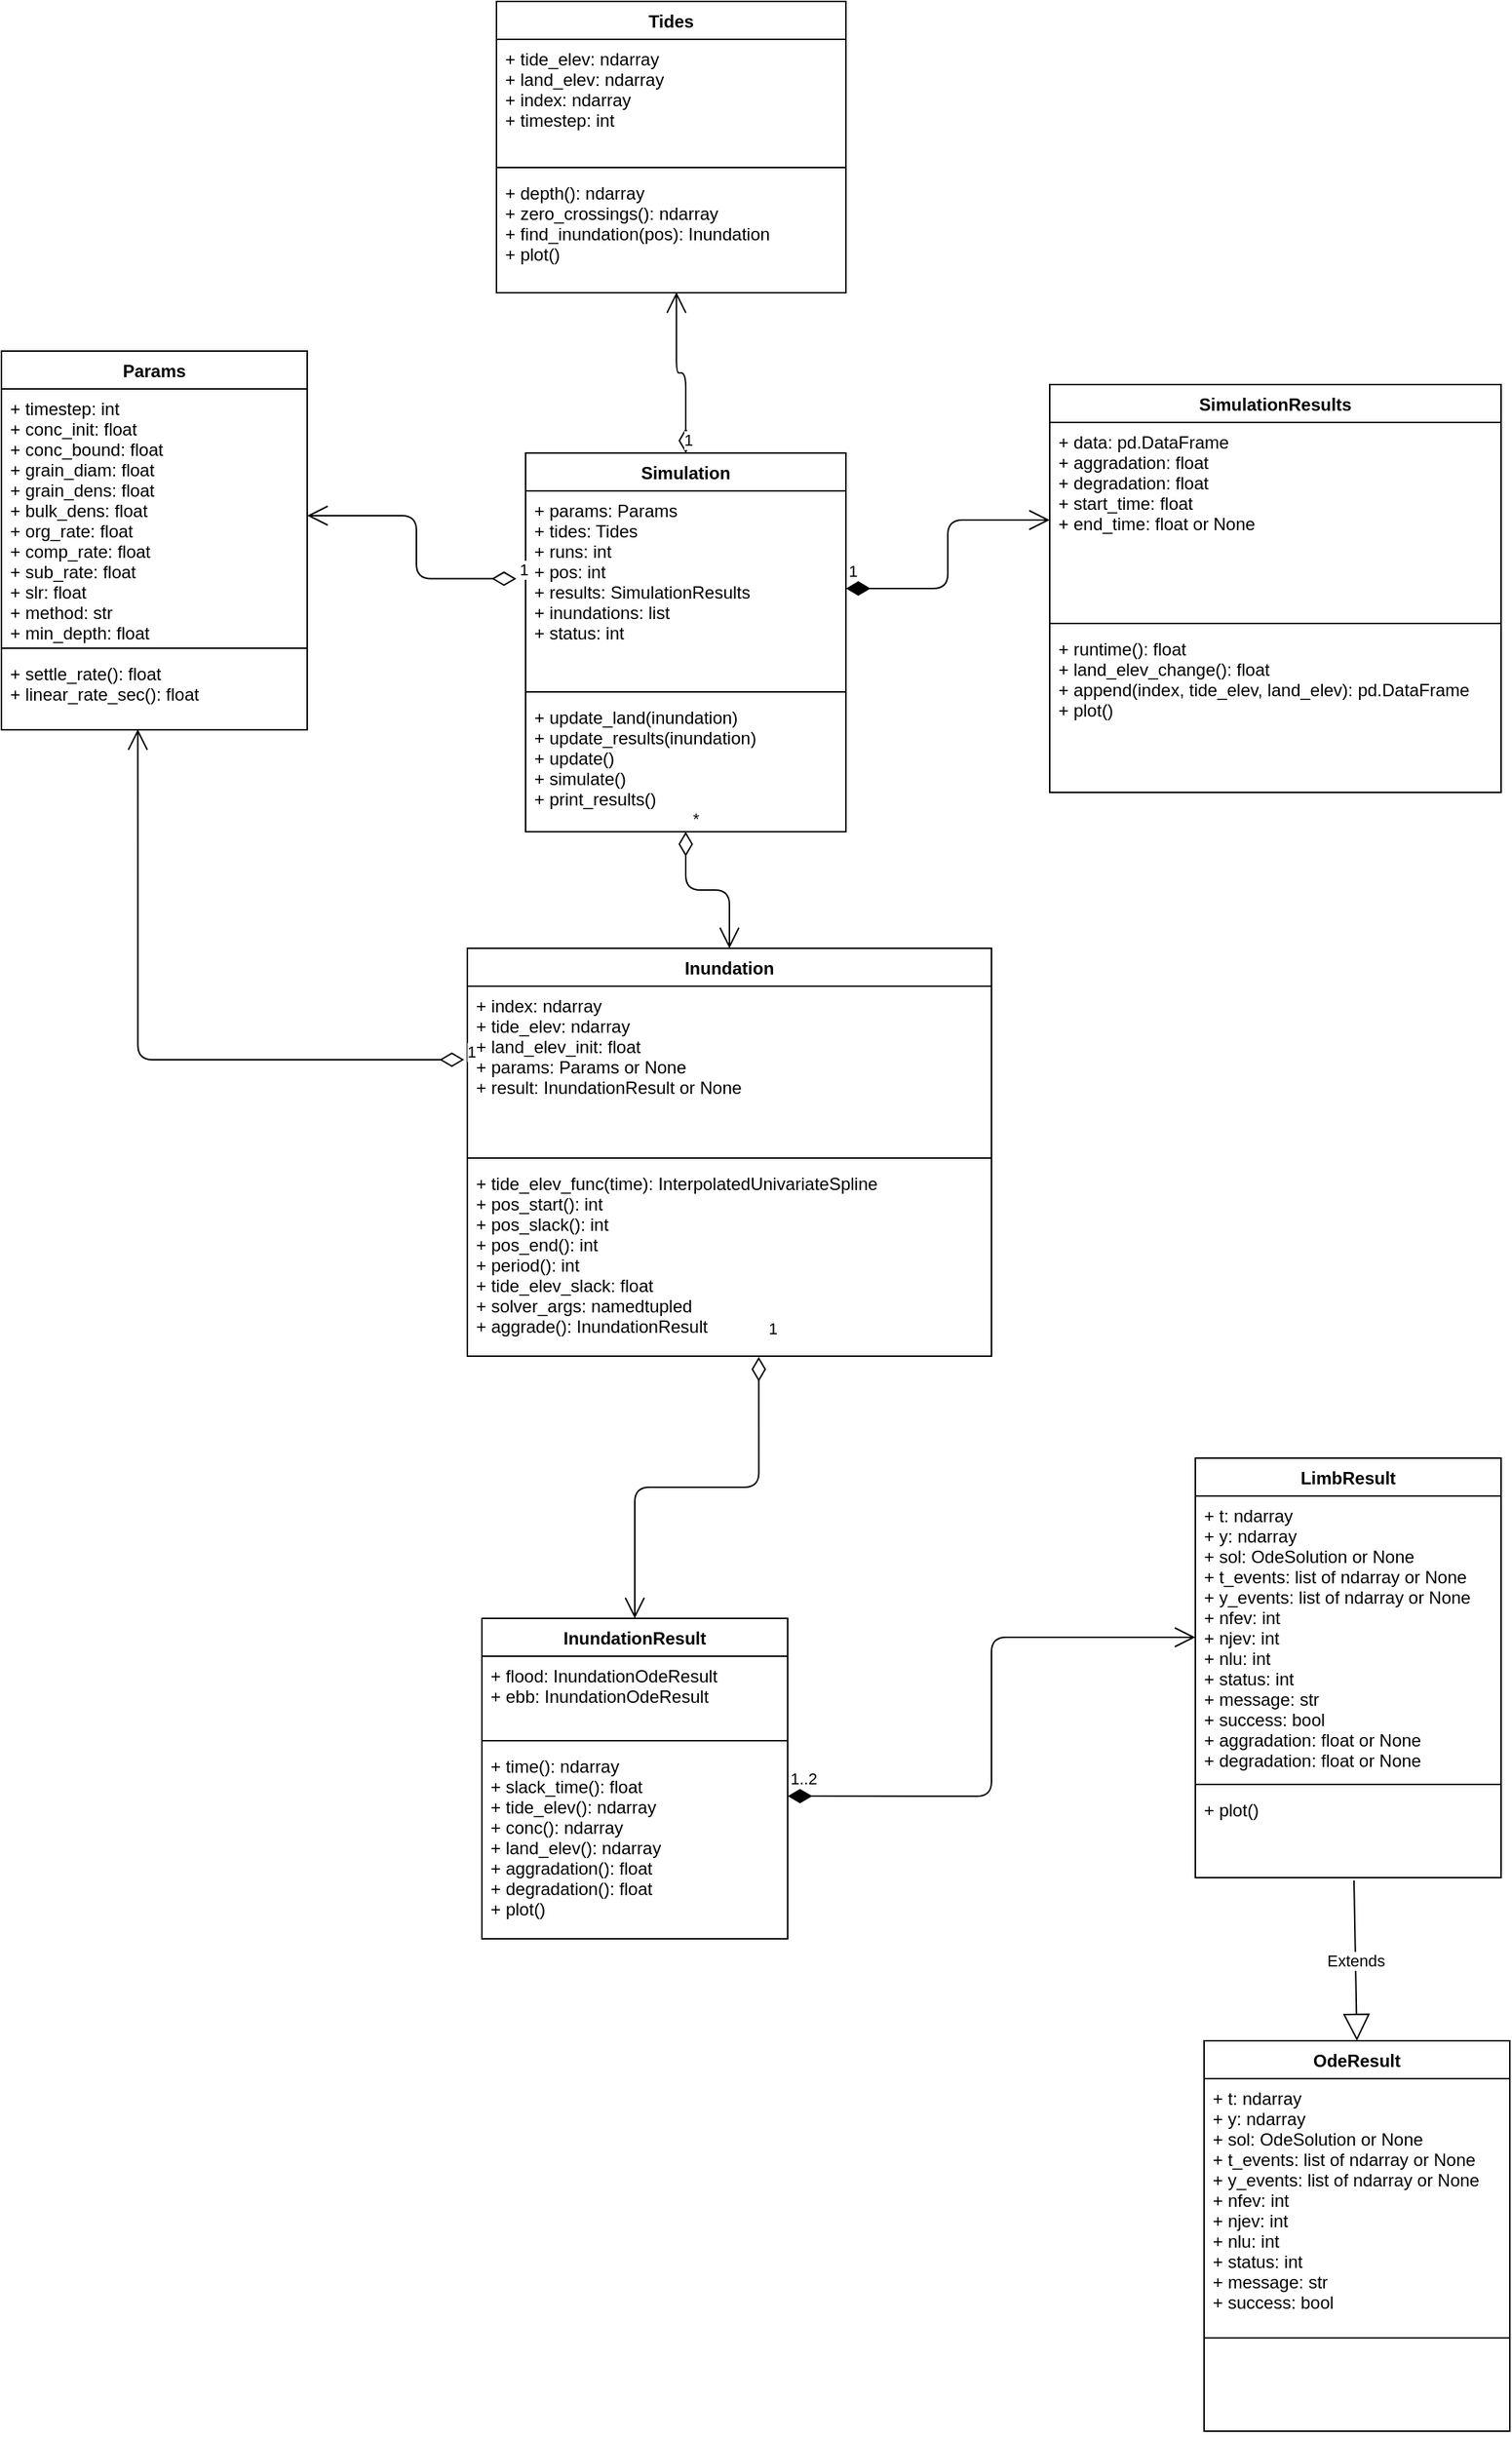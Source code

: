 <mxfile>
    <diagram id="utaHkir9cNiWWHMlUNL8" name="Page-1">
        <mxGraphModel dx="2038" dy="1900" grid="1" gridSize="10" guides="1" tooltips="1" connect="1" arrows="1" fold="1" page="1" pageScale="1" pageWidth="850" pageHeight="1100" math="0" shadow="0">
            <root>
                <mxCell id="0"/>
                <mxCell id="1" parent="0"/>
                <mxCell id="2rcn7Dy2VV2zYY0n1cLn-5" value="Simulation" style="swimlane;fontStyle=1;align=center;verticalAlign=top;childLayout=stackLayout;horizontal=1;startSize=26;horizontalStack=0;resizeParent=1;resizeParentMax=0;resizeLast=0;collapsible=1;marginBottom=0;" parent="1" vertex="1">
                    <mxGeometry x="140" y="20" width="220" height="260" as="geometry"/>
                </mxCell>
                <mxCell id="2rcn7Dy2VV2zYY0n1cLn-6" value="+ params: Params&#10;+ tides: Tides&#10;+ runs: int&#10;+ pos: int&#10;+ results: SimulationResults&#10;+ inundations: list&#10;+ status: int" style="text;strokeColor=none;fillColor=none;align=left;verticalAlign=top;spacingLeft=4;spacingRight=4;overflow=hidden;rotatable=0;points=[[0,0.5],[1,0.5]];portConstraint=eastwest;" parent="2rcn7Dy2VV2zYY0n1cLn-5" vertex="1">
                    <mxGeometry y="26" width="220" height="134" as="geometry"/>
                </mxCell>
                <mxCell id="2rcn7Dy2VV2zYY0n1cLn-7" value="" style="line;strokeWidth=1;fillColor=none;align=left;verticalAlign=middle;spacingTop=-1;spacingLeft=3;spacingRight=3;rotatable=0;labelPosition=right;points=[];portConstraint=eastwest;" parent="2rcn7Dy2VV2zYY0n1cLn-5" vertex="1">
                    <mxGeometry y="160" width="220" height="8" as="geometry"/>
                </mxCell>
                <mxCell id="2rcn7Dy2VV2zYY0n1cLn-8" value="+ update_land(inundation)&#10;+ update_results(inundation)&#10;+ update()&#10;+ simulate()&#10;+ print_results()" style="text;strokeColor=none;fillColor=none;align=left;verticalAlign=top;spacingLeft=4;spacingRight=4;overflow=hidden;rotatable=0;points=[[0,0.5],[1,0.5]];portConstraint=eastwest;" parent="2rcn7Dy2VV2zYY0n1cLn-5" vertex="1">
                    <mxGeometry y="168" width="220" height="92" as="geometry"/>
                </mxCell>
                <mxCell id="2rcn7Dy2VV2zYY0n1cLn-9" value="Inundation" style="swimlane;fontStyle=1;align=center;verticalAlign=top;childLayout=stackLayout;horizontal=1;startSize=26;horizontalStack=0;resizeParent=1;resizeParentMax=0;resizeLast=0;collapsible=1;marginBottom=0;" parent="1" vertex="1">
                    <mxGeometry x="100" y="360" width="360" height="280" as="geometry"/>
                </mxCell>
                <mxCell id="2rcn7Dy2VV2zYY0n1cLn-10" value="+ index: ndarray&#10;+ tide_elev: ndarray&#10;+ land_elev_init: float&#10;+ params: Params or None&#10;+ result: InundationResult or None" style="text;strokeColor=none;fillColor=none;align=left;verticalAlign=top;spacingLeft=4;spacingRight=4;overflow=hidden;rotatable=0;points=[[0,0.5],[1,0.5]];portConstraint=eastwest;" parent="2rcn7Dy2VV2zYY0n1cLn-9" vertex="1">
                    <mxGeometry y="26" width="360" height="114" as="geometry"/>
                </mxCell>
                <mxCell id="2rcn7Dy2VV2zYY0n1cLn-11" value="" style="line;strokeWidth=1;fillColor=none;align=left;verticalAlign=middle;spacingTop=-1;spacingLeft=3;spacingRight=3;rotatable=0;labelPosition=right;points=[];portConstraint=eastwest;" parent="2rcn7Dy2VV2zYY0n1cLn-9" vertex="1">
                    <mxGeometry y="140" width="360" height="8" as="geometry"/>
                </mxCell>
                <mxCell id="2rcn7Dy2VV2zYY0n1cLn-12" value="+ tide_elev_func(time): InterpolatedUnivariateSpline&#10;+ pos_start(): int&#10;+ pos_slack(): int&#10;+ pos_end(): int&#10;+ period(): int&#10;+ tide_elev_slack: float&#10;+ solver_args: namedtupled&#10;+ aggrade(): InundationResult" style="text;strokeColor=none;fillColor=none;align=left;verticalAlign=top;spacingLeft=4;spacingRight=4;overflow=hidden;rotatable=0;points=[[0,0.5],[1,0.5]];portConstraint=eastwest;" parent="2rcn7Dy2VV2zYY0n1cLn-9" vertex="1">
                    <mxGeometry y="148" width="360" height="132" as="geometry"/>
                </mxCell>
                <mxCell id="2rcn7Dy2VV2zYY0n1cLn-30" value="Tides" style="swimlane;fontStyle=1;align=center;verticalAlign=top;childLayout=stackLayout;horizontal=1;startSize=26;horizontalStack=0;resizeParent=1;resizeParentMax=0;resizeLast=0;collapsible=1;marginBottom=0;" parent="1" vertex="1">
                    <mxGeometry x="120" y="-290" width="240" height="200" as="geometry"/>
                </mxCell>
                <mxCell id="2rcn7Dy2VV2zYY0n1cLn-31" value="+ tide_elev: ndarray&#10;+ land_elev: ndarray&#10;+ index: ndarray&#10;+ timestep: int" style="text;strokeColor=none;fillColor=none;align=left;verticalAlign=top;spacingLeft=4;spacingRight=4;overflow=hidden;rotatable=0;points=[[0,0.5],[1,0.5]];portConstraint=eastwest;" parent="2rcn7Dy2VV2zYY0n1cLn-30" vertex="1">
                    <mxGeometry y="26" width="240" height="84" as="geometry"/>
                </mxCell>
                <mxCell id="2rcn7Dy2VV2zYY0n1cLn-32" value="" style="line;strokeWidth=1;fillColor=none;align=left;verticalAlign=middle;spacingTop=-1;spacingLeft=3;spacingRight=3;rotatable=0;labelPosition=right;points=[];portConstraint=eastwest;" parent="2rcn7Dy2VV2zYY0n1cLn-30" vertex="1">
                    <mxGeometry y="110" width="240" height="8" as="geometry"/>
                </mxCell>
                <mxCell id="2rcn7Dy2VV2zYY0n1cLn-33" value="+ depth(): ndarray&#10;+ zero_crossings(): ndarray&#10;+ find_inundation(pos): Inundation&#10;+ plot()" style="text;strokeColor=none;fillColor=none;align=left;verticalAlign=top;spacingLeft=4;spacingRight=4;overflow=hidden;rotatable=0;points=[[0,0.5],[1,0.5]];portConstraint=eastwest;" parent="2rcn7Dy2VV2zYY0n1cLn-30" vertex="1">
                    <mxGeometry y="118" width="240" height="82" as="geometry"/>
                </mxCell>
                <mxCell id="ZjqNjTbliwN7awZwp2EU-1" value="InundationResult" style="swimlane;fontStyle=1;align=center;verticalAlign=top;childLayout=stackLayout;horizontal=1;startSize=26;horizontalStack=0;resizeParent=1;resizeParentMax=0;resizeLast=0;collapsible=1;marginBottom=0;" parent="1" vertex="1">
                    <mxGeometry x="110" y="820" width="210" height="220" as="geometry"/>
                </mxCell>
                <mxCell id="ZjqNjTbliwN7awZwp2EU-2" value="+ flood: InundationOdeResult&#10;+ ebb: InundationOdeResult" style="text;strokeColor=none;fillColor=none;align=left;verticalAlign=top;spacingLeft=4;spacingRight=4;overflow=hidden;rotatable=0;points=[[0,0.5],[1,0.5]];portConstraint=eastwest;" parent="ZjqNjTbliwN7awZwp2EU-1" vertex="1">
                    <mxGeometry y="26" width="210" height="54" as="geometry"/>
                </mxCell>
                <mxCell id="ZjqNjTbliwN7awZwp2EU-3" value="" style="line;strokeWidth=1;fillColor=none;align=left;verticalAlign=middle;spacingTop=-1;spacingLeft=3;spacingRight=3;rotatable=0;labelPosition=right;points=[];portConstraint=eastwest;" parent="ZjqNjTbliwN7awZwp2EU-1" vertex="1">
                    <mxGeometry y="80" width="210" height="8" as="geometry"/>
                </mxCell>
                <mxCell id="ZjqNjTbliwN7awZwp2EU-4" value="+ time(): ndarray&#10;+ slack_time(): float&#10;+ tide_elev(): ndarray&#10;+ conc(): ndarray&#10;+ land_elev(): ndarray&#10;+ aggradation(): float&#10;+ degradation(): float&#10;+ plot()" style="text;strokeColor=none;fillColor=none;align=left;verticalAlign=top;spacingLeft=4;spacingRight=4;overflow=hidden;rotatable=0;points=[[0,0.5],[1,0.5]];portConstraint=eastwest;" parent="ZjqNjTbliwN7awZwp2EU-1" vertex="1">
                    <mxGeometry y="88" width="210" height="132" as="geometry"/>
                </mxCell>
                <mxCell id="W9CftdfS8jbNJxEW55Y1-1" value="Params" style="swimlane;fontStyle=1;align=center;verticalAlign=top;childLayout=stackLayout;horizontal=1;startSize=26;horizontalStack=0;resizeParent=1;resizeParentMax=0;resizeLast=0;collapsible=1;marginBottom=0;" parent="1" vertex="1">
                    <mxGeometry x="-220" y="-50" width="210" height="260" as="geometry"/>
                </mxCell>
                <mxCell id="W9CftdfS8jbNJxEW55Y1-2" value="+ timestep: int&#10;+ conc_init: float&#10;+ conc_bound: float&#10;+ grain_diam: float&#10;+ grain_dens: float&#10;+ bulk_dens: float&#10;+ org_rate: float&#10;+ comp_rate: float&#10;+ sub_rate: float&#10;+ slr: float&#10;+ method: str&#10;+ min_depth: float" style="text;strokeColor=none;fillColor=none;align=left;verticalAlign=top;spacingLeft=4;spacingRight=4;overflow=hidden;rotatable=0;points=[[0,0.5],[1,0.5]];portConstraint=eastwest;" parent="W9CftdfS8jbNJxEW55Y1-1" vertex="1">
                    <mxGeometry y="26" width="210" height="174" as="geometry"/>
                </mxCell>
                <mxCell id="W9CftdfS8jbNJxEW55Y1-3" value="" style="line;strokeWidth=1;fillColor=none;align=left;verticalAlign=middle;spacingTop=-1;spacingLeft=3;spacingRight=3;rotatable=0;labelPosition=right;points=[];portConstraint=eastwest;" parent="W9CftdfS8jbNJxEW55Y1-1" vertex="1">
                    <mxGeometry y="200" width="210" height="8" as="geometry"/>
                </mxCell>
                <mxCell id="W9CftdfS8jbNJxEW55Y1-4" value="+ settle_rate(): float&#10;+ linear_rate_sec(): float" style="text;strokeColor=none;fillColor=none;align=left;verticalAlign=top;spacingLeft=4;spacingRight=4;overflow=hidden;rotatable=0;points=[[0,0.5],[1,0.5]];portConstraint=eastwest;" parent="W9CftdfS8jbNJxEW55Y1-1" vertex="1">
                    <mxGeometry y="208" width="210" height="52" as="geometry"/>
                </mxCell>
                <mxCell id="W9CftdfS8jbNJxEW55Y1-9" value="SimulationResults" style="swimlane;fontStyle=1;align=center;verticalAlign=top;childLayout=stackLayout;horizontal=1;startSize=26;horizontalStack=0;resizeParent=1;resizeParentMax=0;resizeLast=0;collapsible=1;marginBottom=0;" parent="1" vertex="1">
                    <mxGeometry x="500" y="-27" width="310" height="280" as="geometry"/>
                </mxCell>
                <mxCell id="W9CftdfS8jbNJxEW55Y1-10" value="+ data: pd.DataFrame&#10;+ aggradation: float&#10;+ degradation: float&#10;+ start_time: float&#10;+ end_time: float or None" style="text;strokeColor=none;fillColor=none;align=left;verticalAlign=top;spacingLeft=4;spacingRight=4;overflow=hidden;rotatable=0;points=[[0,0.5],[1,0.5]];portConstraint=eastwest;" parent="W9CftdfS8jbNJxEW55Y1-9" vertex="1">
                    <mxGeometry y="26" width="310" height="134" as="geometry"/>
                </mxCell>
                <mxCell id="W9CftdfS8jbNJxEW55Y1-11" value="" style="line;strokeWidth=1;fillColor=none;align=left;verticalAlign=middle;spacingTop=-1;spacingLeft=3;spacingRight=3;rotatable=0;labelPosition=right;points=[];portConstraint=eastwest;" parent="W9CftdfS8jbNJxEW55Y1-9" vertex="1">
                    <mxGeometry y="160" width="310" height="8" as="geometry"/>
                </mxCell>
                <mxCell id="W9CftdfS8jbNJxEW55Y1-12" value="+ runtime(): float&#10;+ land_elev_change(): float&#10;+ append(index, tide_elev, land_elev): pd.DataFrame&#10;+ plot()" style="text;strokeColor=none;fillColor=none;align=left;verticalAlign=top;spacingLeft=4;spacingRight=4;overflow=hidden;rotatable=0;points=[[0,0.5],[1,0.5]];portConstraint=eastwest;" parent="W9CftdfS8jbNJxEW55Y1-9" vertex="1">
                    <mxGeometry y="168" width="310" height="112" as="geometry"/>
                </mxCell>
                <mxCell id="2" value="LimbResult" style="swimlane;fontStyle=1;align=center;verticalAlign=top;childLayout=stackLayout;horizontal=1;startSize=26;horizontalStack=0;resizeParent=1;resizeParentMax=0;resizeLast=0;collapsible=1;marginBottom=0;" vertex="1" parent="1">
                    <mxGeometry x="600" y="710" width="210" height="288" as="geometry"/>
                </mxCell>
                <mxCell id="3" value="+ t: ndarray&#10;+ y: ndarray&#10;+ sol: OdeSolution or None&#10;+ t_events: list of ndarray or None&#10;+ y_events: list of ndarray or None&#10;+ nfev: int&#10;+ njev: int&#10;+ nlu: int&#10;+ status: int&#10;+ message: str&#10;+ success: bool&#10;+ aggradation: float or None&#10;+ degradation: float or None" style="text;strokeColor=none;fillColor=none;align=left;verticalAlign=top;spacingLeft=4;spacingRight=4;overflow=hidden;rotatable=0;points=[[0,0.5],[1,0.5]];portConstraint=eastwest;" vertex="1" parent="2">
                    <mxGeometry y="26" width="210" height="194" as="geometry"/>
                </mxCell>
                <mxCell id="4" value="" style="line;strokeWidth=1;fillColor=none;align=left;verticalAlign=middle;spacingTop=-1;spacingLeft=3;spacingRight=3;rotatable=0;labelPosition=right;points=[];portConstraint=eastwest;" vertex="1" parent="2">
                    <mxGeometry y="220" width="210" height="8" as="geometry"/>
                </mxCell>
                <mxCell id="5" value="+ plot()" style="text;strokeColor=none;fillColor=none;align=left;verticalAlign=top;spacingLeft=4;spacingRight=4;overflow=hidden;rotatable=0;points=[[0,0.5],[1,0.5]];portConstraint=eastwest;" vertex="1" parent="2">
                    <mxGeometry y="228" width="210" height="60" as="geometry"/>
                </mxCell>
                <mxCell id="W9CftdfS8jbNJxEW55Y1-5" value="OdeResult" style="swimlane;fontStyle=1;align=center;verticalAlign=top;childLayout=stackLayout;horizontal=1;startSize=26;horizontalStack=0;resizeParent=1;resizeParentMax=0;resizeLast=0;collapsible=1;marginBottom=0;" parent="1" vertex="1">
                    <mxGeometry x="606" y="1110" width="210" height="268" as="geometry"/>
                </mxCell>
                <mxCell id="W9CftdfS8jbNJxEW55Y1-6" value="+ t: ndarray&#10;+ y: ndarray&#10;+ sol: OdeSolution or None&#10;+ t_events: list of ndarray or None&#10;+ y_events: list of ndarray or None&#10;+ nfev: int&#10;+ njev: int&#10;+ nlu: int&#10;+ status: int&#10;+ message: str&#10;+ success: bool" style="text;strokeColor=none;fillColor=none;align=left;verticalAlign=top;spacingLeft=4;spacingRight=4;overflow=hidden;rotatable=0;points=[[0,0.5],[1,0.5]];portConstraint=eastwest;" parent="W9CftdfS8jbNJxEW55Y1-5" vertex="1">
                    <mxGeometry y="26" width="210" height="174" as="geometry"/>
                </mxCell>
                <mxCell id="W9CftdfS8jbNJxEW55Y1-7" value="" style="line;strokeWidth=1;fillColor=none;align=left;verticalAlign=middle;spacingTop=-1;spacingLeft=3;spacingRight=3;rotatable=0;labelPosition=right;points=[];portConstraint=eastwest;" parent="W9CftdfS8jbNJxEW55Y1-5" vertex="1">
                    <mxGeometry y="200" width="210" height="8" as="geometry"/>
                </mxCell>
                <mxCell id="W9CftdfS8jbNJxEW55Y1-8" value=" " style="text;strokeColor=none;fillColor=none;align=left;verticalAlign=top;spacingLeft=4;spacingRight=4;overflow=hidden;rotatable=0;points=[[0,0.5],[1,0.5]];portConstraint=eastwest;" parent="W9CftdfS8jbNJxEW55Y1-5" vertex="1">
                    <mxGeometry y="208" width="210" height="60" as="geometry"/>
                </mxCell>
                <mxCell id="21" value="Extends" style="endArrow=block;endSize=16;endFill=0;html=1;entryX=0.5;entryY=0;entryDx=0;entryDy=0;exitX=0.519;exitY=1.033;exitDx=0;exitDy=0;exitPerimeter=0;" edge="1" parent="1" source="5" target="W9CftdfS8jbNJxEW55Y1-5">
                    <mxGeometry width="160" relative="1" as="geometry">
                        <mxPoint x="620" y="1080" as="sourcePoint"/>
                        <mxPoint x="780" y="1080" as="targetPoint"/>
                    </mxGeometry>
                </mxCell>
                <mxCell id="22" value="1..2" style="endArrow=open;html=1;endSize=12;startArrow=diamondThin;startSize=14;startFill=1;edgeStyle=orthogonalEdgeStyle;align=left;verticalAlign=bottom;exitX=1;exitY=0.258;exitDx=0;exitDy=0;exitPerimeter=0;entryX=0;entryY=0.5;entryDx=0;entryDy=0;" edge="1" parent="1" source="ZjqNjTbliwN7awZwp2EU-4" target="3">
                    <mxGeometry x="-1" y="3" relative="1" as="geometry">
                        <mxPoint x="500" y="880" as="sourcePoint"/>
                        <mxPoint x="580" y="850" as="targetPoint"/>
                    </mxGeometry>
                </mxCell>
                <mxCell id="24" value="1" style="endArrow=open;html=1;endSize=12;startArrow=diamondThin;startSize=14;startFill=0;edgeStyle=orthogonalEdgeStyle;align=left;verticalAlign=bottom;entryX=0.5;entryY=0;entryDx=0;entryDy=0;exitX=0.556;exitY=1.004;exitDx=0;exitDy=0;exitPerimeter=0;" edge="1" parent="1" source="2rcn7Dy2VV2zYY0n1cLn-12" target="ZjqNjTbliwN7awZwp2EU-1">
                    <mxGeometry x="-1" y="12" relative="1" as="geometry">
                        <mxPoint x="300" y="690" as="sourcePoint"/>
                        <mxPoint x="450" y="740" as="targetPoint"/>
                        <mxPoint x="-7" y="-11" as="offset"/>
                    </mxGeometry>
                </mxCell>
                <mxCell id="25" value="1" style="endArrow=open;html=1;endSize=12;startArrow=diamondThin;startSize=14;startFill=1;edgeStyle=orthogonalEdgeStyle;align=left;verticalAlign=bottom;exitX=1;exitY=0.5;exitDx=0;exitDy=0;entryX=0;entryY=0.5;entryDx=0;entryDy=0;" edge="1" parent="1" source="2rcn7Dy2VV2zYY0n1cLn-6" target="W9CftdfS8jbNJxEW55Y1-10">
                    <mxGeometry x="-1" y="3" relative="1" as="geometry">
                        <mxPoint x="450" y="120" as="sourcePoint"/>
                        <mxPoint x="610" y="120" as="targetPoint"/>
                    </mxGeometry>
                </mxCell>
                <mxCell id="26" value="1" style="endArrow=open;html=1;endSize=12;startArrow=diamondThin;startSize=14;startFill=0;edgeStyle=orthogonalEdgeStyle;align=left;verticalAlign=bottom;exitX=-0.029;exitY=0.45;exitDx=0;exitDy=0;exitPerimeter=0;entryX=1;entryY=0.5;entryDx=0;entryDy=0;" edge="1" parent="1" source="2rcn7Dy2VV2zYY0n1cLn-6" target="W9CftdfS8jbNJxEW55Y1-2">
                    <mxGeometry x="-1" y="3" relative="1" as="geometry">
                        <mxPoint x="50" y="240" as="sourcePoint"/>
                        <mxPoint x="210" y="240" as="targetPoint"/>
                    </mxGeometry>
                </mxCell>
                <mxCell id="27" value="1" style="endArrow=open;html=1;endSize=12;startArrow=diamondThin;startSize=14;startFill=0;edgeStyle=orthogonalEdgeStyle;align=left;verticalAlign=bottom;exitX=0.5;exitY=0;exitDx=0;exitDy=0;entryX=0.515;entryY=0.996;entryDx=0;entryDy=0;entryPerimeter=0;" edge="1" parent="1" source="2rcn7Dy2VV2zYY0n1cLn-5" target="2rcn7Dy2VV2zYY0n1cLn-33">
                    <mxGeometry x="-1" y="3" relative="1" as="geometry">
                        <mxPoint x="143.62" y="116.3" as="sourcePoint"/>
                        <mxPoint y="73" as="targetPoint"/>
                    </mxGeometry>
                </mxCell>
                <mxCell id="28" value="*" style="endArrow=open;html=1;endSize=12;startArrow=diamondThin;startSize=14;startFill=0;edgeStyle=orthogonalEdgeStyle;align=left;verticalAlign=bottom;exitX=0.5;exitY=1;exitDx=0;exitDy=0;entryX=0.5;entryY=0;entryDx=0;entryDy=0;" edge="1" parent="1" source="2rcn7Dy2VV2zYY0n1cLn-5" target="2rcn7Dy2VV2zYY0n1cLn-9">
                    <mxGeometry x="-1" y="3" relative="1" as="geometry">
                        <mxPoint x="280" y="360" as="sourcePoint"/>
                        <mxPoint x="440" y="360" as="targetPoint"/>
                    </mxGeometry>
                </mxCell>
                <mxCell id="29" value="1" style="endArrow=open;html=1;endSize=12;startArrow=diamondThin;startSize=14;startFill=0;edgeStyle=orthogonalEdgeStyle;align=left;verticalAlign=bottom;exitX=-0.006;exitY=0.443;exitDx=0;exitDy=0;exitPerimeter=0;entryX=0.446;entryY=0.993;entryDx=0;entryDy=0;entryPerimeter=0;" edge="1" parent="1" source="2rcn7Dy2VV2zYY0n1cLn-10" target="W9CftdfS8jbNJxEW55Y1-4">
                    <mxGeometry x="-1" y="3" relative="1" as="geometry">
                        <mxPoint x="143.62" y="116.3" as="sourcePoint"/>
                        <mxPoint y="73" as="targetPoint"/>
                    </mxGeometry>
                </mxCell>
            </root>
        </mxGraphModel>
    </diagram>
</mxfile>